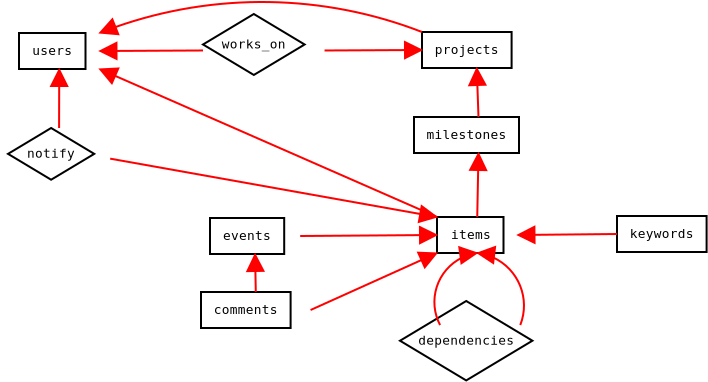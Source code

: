 <?xml version="1.0"?>
<diagram xmlns:dia="http://www.lysator.liu.se/~alla/dia/">
  <diagramdata>
    <attribute name="background">
      <color val="#ffffff"/>
    </attribute>
    <attribute name="paper">
      <composite type="paper">
        <attribute name="name">
          <string>#A4#</string>
        </attribute>
        <attribute name="tmargin">
          <real val="2.822"/>
        </attribute>
        <attribute name="bmargin">
          <real val="2.822"/>
        </attribute>
        <attribute name="lmargin">
          <real val="2.822"/>
        </attribute>
        <attribute name="rmargin">
          <real val="2.822"/>
        </attribute>
        <attribute name="is_portrait">
          <boolean val="true"/>
        </attribute>
        <attribute name="scaling">
          <real val="1"/>
        </attribute>
        <attribute name="fitto">
          <boolean val="false"/>
        </attribute>
      </composite>
    </attribute>
  </diagramdata>
  <layer name="Background" visible="true">
    <object type="ER - Entity" version="0" id="O0">
      <attribute name="obj_pos">
        <point val="24.35,11.15"/>
      </attribute>
      <attribute name="obj_bb">
        <rectangle val="24.3,11.1;28.424,13"/>
      </attribute>
      <attribute name="elem_corner">
        <point val="24.35,11.15"/>
      </attribute>
      <attribute name="elem_width">
        <real val="4.024"/>
      </attribute>
      <attribute name="elem_height">
        <real val="1.8"/>
      </attribute>
      <attribute name="border_width">
        <real val="0.1"/>
      </attribute>
      <attribute name="border_color">
        <color val="#000000"/>
      </attribute>
      <attribute name="inner_color">
        <color val="#ffffff"/>
      </attribute>
      <attribute name="name">
        <string>#items#</string>
      </attribute>
      <attribute name="weak">
        <boolean val="false"/>
      </attribute>
    </object>
    <object type="ER - Entity" version="0" id="O1">
      <attribute name="obj_pos">
        <point val="3.45,1.95"/>
      </attribute>
      <attribute name="obj_bb">
        <rectangle val="3.4,1.9;7.524,3.8"/>
      </attribute>
      <attribute name="elem_corner">
        <point val="3.45,1.95"/>
      </attribute>
      <attribute name="elem_width">
        <real val="4.024"/>
      </attribute>
      <attribute name="elem_height">
        <real val="1.8"/>
      </attribute>
      <attribute name="border_width">
        <real val="0.1"/>
      </attribute>
      <attribute name="border_color">
        <color val="#000000"/>
      </attribute>
      <attribute name="inner_color">
        <color val="#ffffff"/>
      </attribute>
      <attribute name="name">
        <string>#users#</string>
      </attribute>
      <attribute name="weak">
        <boolean val="false"/>
      </attribute>
    </object>
    <object type="ER - Entity" version="0" id="O2">
      <attribute name="obj_pos">
        <point val="23.6,1.9"/>
      </attribute>
      <attribute name="obj_bb">
        <rectangle val="23.55,1.85;29.128,3.75"/>
      </attribute>
      <attribute name="elem_corner">
        <point val="23.6,1.9"/>
      </attribute>
      <attribute name="elem_width">
        <real val="5.478"/>
      </attribute>
      <attribute name="elem_height">
        <real val="1.8"/>
      </attribute>
      <attribute name="border_width">
        <real val="0.1"/>
      </attribute>
      <attribute name="border_color">
        <color val="#000000"/>
      </attribute>
      <attribute name="inner_color">
        <color val="#ffffff"/>
      </attribute>
      <attribute name="name">
        <string>#projects#</string>
      </attribute>
      <attribute name="weak">
        <boolean val="false"/>
      </attribute>
    </object>
    <object type="ER - Entity" version="0" id="O3">
      <attribute name="obj_pos">
        <point val="23.2,6.15"/>
      </attribute>
      <attribute name="obj_bb">
        <rectangle val="23.15,6.1;29.698,8"/>
      </attribute>
      <attribute name="elem_corner">
        <point val="23.2,6.15"/>
      </attribute>
      <attribute name="elem_width">
        <real val="6.448"/>
      </attribute>
      <attribute name="elem_height">
        <real val="1.8"/>
      </attribute>
      <attribute name="border_width">
        <real val="0.1"/>
      </attribute>
      <attribute name="border_color">
        <color val="#000000"/>
      </attribute>
      <attribute name="inner_color">
        <color val="#ffffff"/>
      </attribute>
      <attribute name="name">
        <string>#milestones#</string>
      </attribute>
      <attribute name="weak">
        <boolean val="false"/>
      </attribute>
    </object>
    <object type="ER - Entity" version="0" id="O4">
      <attribute name="obj_pos">
        <point val="33.35,11.1"/>
      </attribute>
      <attribute name="obj_bb">
        <rectangle val="33.3,11.05;38.878,12.95"/>
      </attribute>
      <attribute name="elem_corner">
        <point val="33.35,11.1"/>
      </attribute>
      <attribute name="elem_width">
        <real val="5.478"/>
      </attribute>
      <attribute name="elem_height">
        <real val="1.8"/>
      </attribute>
      <attribute name="border_width">
        <real val="0.1"/>
      </attribute>
      <attribute name="border_color">
        <color val="#000000"/>
      </attribute>
      <attribute name="inner_color">
        <color val="#ffffff"/>
      </attribute>
      <attribute name="name">
        <string>#keywords#</string>
      </attribute>
      <attribute name="weak">
        <boolean val="false"/>
      </attribute>
    </object>
    <object type="ER - Entity" version="0" id="O5">
      <attribute name="obj_pos">
        <point val="13,11.2"/>
      </attribute>
      <attribute name="obj_bb">
        <rectangle val="12.95,11.15;17.559,13.05"/>
      </attribute>
      <attribute name="elem_corner">
        <point val="13,11.2"/>
      </attribute>
      <attribute name="elem_width">
        <real val="4.509"/>
      </attribute>
      <attribute name="elem_height">
        <real val="1.8"/>
      </attribute>
      <attribute name="border_width">
        <real val="0.1"/>
      </attribute>
      <attribute name="border_color">
        <color val="#000000"/>
      </attribute>
      <attribute name="inner_color">
        <color val="#ffffff"/>
      </attribute>
      <attribute name="name">
        <string>#events#</string>
      </attribute>
      <attribute name="weak">
        <boolean val="false"/>
      </attribute>
    </object>
    <object type="ER - Entity" version="0" id="O6">
      <attribute name="obj_pos">
        <point val="12.55,14.9"/>
      </attribute>
      <attribute name="obj_bb">
        <rectangle val="12.5,14.85;18.078,16.75"/>
      </attribute>
      <attribute name="elem_corner">
        <point val="12.55,14.9"/>
      </attribute>
      <attribute name="elem_width">
        <real val="5.478"/>
      </attribute>
      <attribute name="elem_height">
        <real val="1.8"/>
      </attribute>
      <attribute name="border_width">
        <real val="0.1"/>
      </attribute>
      <attribute name="border_color">
        <color val="#000000"/>
      </attribute>
      <attribute name="inner_color">
        <color val="#ffffff"/>
      </attribute>
      <attribute name="name">
        <string>#comments#</string>
      </attribute>
      <attribute name="weak">
        <boolean val="false"/>
      </attribute>
    </object>
    <object type="ER - Relationship" version="0" id="O7">
      <attribute name="obj_pos">
        <point val="22.5,15.35"/>
      </attribute>
      <attribute name="obj_bb">
        <rectangle val="22.15,15.3;30.868,20.211"/>
      </attribute>
      <attribute name="elem_corner">
        <point val="22.5,15.35"/>
      </attribute>
      <attribute name="elem_width">
        <real val="8.018"/>
      </attribute>
      <attribute name="elem_height">
        <real val="4.811"/>
      </attribute>
      <attribute name="border_width">
        <real val="0.1"/>
      </attribute>
      <attribute name="border_color">
        <color val="#000000"/>
      </attribute>
      <attribute name="inner_color">
        <color val="#ffffff"/>
      </attribute>
      <attribute name="name">
        <string>#dependencies#</string>
      </attribute>
      <attribute name="left_card">
        <string>##</string>
      </attribute>
      <attribute name="right_card">
        <string>##</string>
      </attribute>
      <attribute name="identifying">
        <boolean val="false"/>
      </attribute>
      <attribute name="rotated">
        <boolean val="false"/>
      </attribute>
    </object>
    <object type="ER - Relationship" version="0" id="O8">
      <attribute name="obj_pos">
        <point val="12.65,1"/>
      </attribute>
      <attribute name="obj_bb">
        <rectangle val="12.3,0.95;19.078,4.697"/>
      </attribute>
      <attribute name="elem_corner">
        <point val="12.65,1"/>
      </attribute>
      <attribute name="elem_width">
        <real val="6.078"/>
      </attribute>
      <attribute name="elem_height">
        <real val="3.647"/>
      </attribute>
      <attribute name="border_width">
        <real val="0.1"/>
      </attribute>
      <attribute name="border_color">
        <color val="#000000"/>
      </attribute>
      <attribute name="inner_color">
        <color val="#ffffff"/>
      </attribute>
      <attribute name="name">
        <string>#works_on#</string>
      </attribute>
      <attribute name="left_card">
        <string>##</string>
      </attribute>
      <attribute name="right_card">
        <string>##</string>
      </attribute>
      <attribute name="identifying">
        <boolean val="false"/>
      </attribute>
      <attribute name="rotated">
        <boolean val="false"/>
      </attribute>
    </object>
    <object type="Standard - Line" version="0" id="O9">
      <attribute name="obj_pos">
        <point val="33.35,12"/>
      </attribute>
      <attribute name="obj_bb">
        <rectangle val="27.524,11.15;34.2,12.9"/>
      </attribute>
      <attribute name="conn_endpoints">
        <point val="33.35,12"/>
        <point val="28.374,12.05"/>
      </attribute>
      <attribute name="numcp">
        <int val="1"/>
      </attribute>
      <attribute name="line_color">
        <color val="#ff0000"/>
      </attribute>
      <attribute name="end_arrow">
        <enum val="3"/>
      </attribute>
      <attribute name="end_arrow_length">
        <real val="0.8"/>
      </attribute>
      <attribute name="end_arrow_width">
        <real val="0.8"/>
      </attribute>
      <connections>
        <connection handle="0" to="O4" connection="3"/>
        <connection handle="1" to="O0" connection="4"/>
      </connections>
    </object>
    <object type="Standard - Line" version="0" id="O10">
      <attribute name="obj_pos">
        <point val="26.362,11.15"/>
      </attribute>
      <attribute name="obj_bb">
        <rectangle val="25.512,7.1;27.274,12"/>
      </attribute>
      <attribute name="conn_endpoints">
        <point val="26.362,11.15"/>
        <point val="26.424,7.95"/>
      </attribute>
      <attribute name="numcp">
        <int val="1"/>
      </attribute>
      <attribute name="line_color">
        <color val="#ff0000"/>
      </attribute>
      <attribute name="end_arrow">
        <enum val="3"/>
      </attribute>
      <attribute name="end_arrow_length">
        <real val="0.8"/>
      </attribute>
      <attribute name="end_arrow_width">
        <real val="0.8"/>
      </attribute>
      <connections>
        <connection handle="0" to="O0" connection="1"/>
        <connection handle="1" to="O3" connection="6"/>
      </connections>
    </object>
    <object type="Standard - Line" version="0" id="O11">
      <attribute name="obj_pos">
        <point val="26.424,6.15"/>
      </attribute>
      <attribute name="obj_bb">
        <rectangle val="25.489,2.85;27.274,7"/>
      </attribute>
      <attribute name="conn_endpoints">
        <point val="26.424,6.15"/>
        <point val="26.339,3.7"/>
      </attribute>
      <attribute name="numcp">
        <int val="1"/>
      </attribute>
      <attribute name="line_color">
        <color val="#ff0000"/>
      </attribute>
      <attribute name="end_arrow">
        <enum val="3"/>
      </attribute>
      <attribute name="end_arrow_length">
        <real val="0.8"/>
      </attribute>
      <attribute name="end_arrow_width">
        <real val="0.8"/>
      </attribute>
      <connections>
        <connection handle="0" to="O3" connection="1"/>
        <connection handle="1" to="O2" connection="6"/>
      </connections>
    </object>
    <object type="Standard - Arc" version="0" id="O12">
      <attribute name="obj_pos">
        <point val="24.504,16.553"/>
      </attribute>
      <attribute name="obj_bb">
        <rectangle val="23.37,12.1;27.212,17.403"/>
      </attribute>
      <attribute name="conn_endpoints">
        <point val="24.504,16.553"/>
        <point val="26.362,12.95"/>
      </attribute>
      <attribute name="arc_color">
        <color val="#ff0000"/>
      </attribute>
      <attribute name="curve_distance">
        <real val="-1.056"/>
      </attribute>
      <attribute name="end_arrow">
        <enum val="3"/>
      </attribute>
      <attribute name="end_arrow_length">
        <real val="0.8"/>
      </attribute>
      <attribute name="end_arrow_width">
        <real val="0.8"/>
      </attribute>
      <connections>
        <connection handle="0" to="O7" connection="1"/>
        <connection handle="1" to="O0" connection="6"/>
      </connections>
    </object>
    <object type="Standard - Arc" version="0" id="O13">
      <attribute name="obj_pos">
        <point val="28.513,16.553"/>
      </attribute>
      <attribute name="obj_bb">
        <rectangle val="25.512,12.1;29.549,17.403"/>
      </attribute>
      <attribute name="conn_endpoints">
        <point val="28.513,16.553"/>
        <point val="26.362,12.95"/>
      </attribute>
      <attribute name="arc_color">
        <color val="#ff0000"/>
      </attribute>
      <attribute name="curve_distance">
        <real val="1.033"/>
      </attribute>
      <attribute name="end_arrow">
        <enum val="3"/>
      </attribute>
      <attribute name="end_arrow_length">
        <real val="0.8"/>
      </attribute>
      <attribute name="end_arrow_width">
        <real val="0.8"/>
      </attribute>
      <connections>
        <connection handle="0" to="O7" connection="3"/>
        <connection handle="1" to="O0" connection="6"/>
      </connections>
    </object>
    <object type="Standard - Line" version="0" id="O14">
      <attribute name="obj_pos">
        <point val="18.728,2.824"/>
      </attribute>
      <attribute name="obj_bb">
        <rectangle val="17.878,1.95;24.45,3.674"/>
      </attribute>
      <attribute name="conn_endpoints">
        <point val="18.728,2.824"/>
        <point val="23.6,2.8"/>
      </attribute>
      <attribute name="numcp">
        <int val="1"/>
      </attribute>
      <attribute name="line_color">
        <color val="#ff0000"/>
      </attribute>
      <attribute name="end_arrow">
        <enum val="3"/>
      </attribute>
      <attribute name="end_arrow_length">
        <real val="0.8"/>
      </attribute>
      <attribute name="end_arrow_width">
        <real val="0.8"/>
      </attribute>
      <connections>
        <connection handle="0" to="O8" connection="4"/>
        <connection handle="1" to="O2" connection="3"/>
      </connections>
    </object>
    <object type="Standard - Line" version="0" id="O15">
      <attribute name="obj_pos">
        <point val="12.65,2.824"/>
      </attribute>
      <attribute name="obj_bb">
        <rectangle val="6.624,1.974;13.5,3.7"/>
      </attribute>
      <attribute name="conn_endpoints">
        <point val="12.65,2.824"/>
        <point val="7.474,2.85"/>
      </attribute>
      <attribute name="numcp">
        <int val="1"/>
      </attribute>
      <attribute name="line_color">
        <color val="#ff0000"/>
      </attribute>
      <attribute name="end_arrow">
        <enum val="3"/>
      </attribute>
      <attribute name="end_arrow_length">
        <real val="0.8"/>
      </attribute>
      <attribute name="end_arrow_width">
        <real val="0.8"/>
      </attribute>
      <connections>
        <connection handle="0" to="O8" connection="0"/>
        <connection handle="1" to="O1" connection="4"/>
      </connections>
    </object>
    <object type="Standard - Line" version="0" id="O16">
      <attribute name="obj_pos">
        <point val="24.35,11.15"/>
      </attribute>
      <attribute name="obj_bb">
        <rectangle val="6.624,2.9;25.2,12"/>
      </attribute>
      <attribute name="conn_endpoints">
        <point val="24.35,11.15"/>
        <point val="7.474,3.75"/>
      </attribute>
      <attribute name="numcp">
        <int val="1"/>
      </attribute>
      <attribute name="line_color">
        <color val="#ff0000"/>
      </attribute>
      <attribute name="end_arrow">
        <enum val="3"/>
      </attribute>
      <attribute name="end_arrow_length">
        <real val="0.8"/>
      </attribute>
      <attribute name="end_arrow_width">
        <real val="0.8"/>
      </attribute>
      <connections>
        <connection handle="0" to="O0" connection="0"/>
        <connection handle="1" to="O1" connection="7"/>
      </connections>
    </object>
    <object type="Standard - Line" version="0" id="O17">
      <attribute name="obj_pos">
        <point val="17.509,12.1"/>
      </attribute>
      <attribute name="obj_bb">
        <rectangle val="16.659,11.2;25.2,12.95"/>
      </attribute>
      <attribute name="conn_endpoints">
        <point val="17.509,12.1"/>
        <point val="24.35,12.05"/>
      </attribute>
      <attribute name="numcp">
        <int val="1"/>
      </attribute>
      <attribute name="line_color">
        <color val="#ff0000"/>
      </attribute>
      <attribute name="end_arrow">
        <enum val="3"/>
      </attribute>
      <attribute name="end_arrow_length">
        <real val="0.8"/>
      </attribute>
      <attribute name="end_arrow_width">
        <real val="0.8"/>
      </attribute>
      <connections>
        <connection handle="0" to="O5" connection="4"/>
        <connection handle="1" to="O0" connection="3"/>
      </connections>
    </object>
    <object type="Standard - Line" version="0" id="O18">
      <attribute name="obj_pos">
        <point val="15.289,14.9"/>
      </attribute>
      <attribute name="obj_bb">
        <rectangle val="14.404,12.15;16.139,15.75"/>
      </attribute>
      <attribute name="conn_endpoints">
        <point val="15.289,14.9"/>
        <point val="15.254,13"/>
      </attribute>
      <attribute name="numcp">
        <int val="1"/>
      </attribute>
      <attribute name="line_color">
        <color val="#ff0000"/>
      </attribute>
      <attribute name="end_arrow">
        <enum val="3"/>
      </attribute>
      <attribute name="end_arrow_length">
        <real val="0.8"/>
      </attribute>
      <attribute name="end_arrow_width">
        <real val="0.8"/>
      </attribute>
      <connections>
        <connection handle="0" to="O6" connection="1"/>
        <connection handle="1" to="O5" connection="6"/>
      </connections>
    </object>
    <object type="Standard - Line" version="0" id="O19">
      <attribute name="obj_pos">
        <point val="18.028,15.8"/>
      </attribute>
      <attribute name="obj_bb">
        <rectangle val="17.178,12.1;25.2,16.65"/>
      </attribute>
      <attribute name="conn_endpoints">
        <point val="18.028,15.8"/>
        <point val="24.35,12.95"/>
      </attribute>
      <attribute name="numcp">
        <int val="1"/>
      </attribute>
      <attribute name="line_color">
        <color val="#ff0000"/>
      </attribute>
      <attribute name="end_arrow">
        <enum val="3"/>
      </attribute>
      <attribute name="end_arrow_length">
        <real val="0.8"/>
      </attribute>
      <attribute name="end_arrow_width">
        <real val="0.8"/>
      </attribute>
      <connections>
        <connection handle="0" to="O6" connection="4"/>
        <connection handle="1" to="O0" connection="5"/>
      </connections>
    </object>
    <object type="Standard - Arc" version="0" id="O20">
      <attribute name="obj_pos">
        <point val="23.6,1.9"/>
      </attribute>
      <attribute name="obj_bb">
        <rectangle val="6.624,-0.45;24.45,2.8"/>
      </attribute>
      <attribute name="conn_endpoints">
        <point val="23.6,1.9"/>
        <point val="7.474,1.95"/>
      </attribute>
      <attribute name="arc_color">
        <color val="#ff0000"/>
      </attribute>
      <attribute name="curve_distance">
        <real val="1.525"/>
      </attribute>
      <attribute name="end_arrow">
        <enum val="3"/>
      </attribute>
      <attribute name="end_arrow_length">
        <real val="0.8"/>
      </attribute>
      <attribute name="end_arrow_width">
        <real val="0.8"/>
      </attribute>
      <connections>
        <connection handle="0" to="O2" connection="0"/>
        <connection handle="1" to="O1" connection="2"/>
      </connections>
    </object>
    <object type="ER - Relationship" version="0" id="O21">
      <attribute name="obj_pos">
        <point val="2.9,6.7"/>
      </attribute>
      <attribute name="obj_bb">
        <rectangle val="2.55,6.65;8.359,9.815"/>
      </attribute>
      <attribute name="elem_corner">
        <point val="2.9,6.7"/>
      </attribute>
      <attribute name="elem_width">
        <real val="5.109"/>
      </attribute>
      <attribute name="elem_height">
        <real val="3.065"/>
      </attribute>
      <attribute name="border_width">
        <real val="0.1"/>
      </attribute>
      <attribute name="border_color">
        <color val="#000000"/>
      </attribute>
      <attribute name="inner_color">
        <color val="#ffffff"/>
      </attribute>
      <attribute name="name">
        <string>#notify#</string>
      </attribute>
      <attribute name="left_card">
        <string>##</string>
      </attribute>
      <attribute name="right_card">
        <string>##</string>
      </attribute>
      <attribute name="identifying">
        <boolean val="false"/>
      </attribute>
      <attribute name="rotated">
        <boolean val="false"/>
      </attribute>
    </object>
    <object type="Standard - Line" version="0" id="O22">
      <attribute name="obj_pos">
        <point val="5.454,6.7"/>
      </attribute>
      <attribute name="obj_bb">
        <rectangle val="4.604,2.9;6.312,7.55"/>
      </attribute>
      <attribute name="conn_endpoints">
        <point val="5.454,6.7"/>
        <point val="5.462,3.75"/>
      </attribute>
      <attribute name="numcp">
        <int val="1"/>
      </attribute>
      <attribute name="line_color">
        <color val="#ff0000"/>
      </attribute>
      <attribute name="end_arrow">
        <enum val="3"/>
      </attribute>
      <attribute name="end_arrow_length">
        <real val="0.8"/>
      </attribute>
      <attribute name="end_arrow_width">
        <real val="0.8"/>
      </attribute>
      <connections>
        <connection handle="0" to="O21" connection="2"/>
        <connection handle="1" to="O1" connection="6"/>
      </connections>
    </object>
    <object type="Standard - Line" version="0" id="O23">
      <attribute name="obj_pos">
        <point val="8.009,8.233"/>
      </attribute>
      <attribute name="obj_bb">
        <rectangle val="7.159,7.383;25.2,12"/>
      </attribute>
      <attribute name="conn_endpoints">
        <point val="8.009,8.233"/>
        <point val="24.35,11.15"/>
      </attribute>
      <attribute name="numcp">
        <int val="1"/>
      </attribute>
      <attribute name="line_color">
        <color val="#ff0000"/>
      </attribute>
      <attribute name="end_arrow">
        <enum val="3"/>
      </attribute>
      <attribute name="end_arrow_length">
        <real val="0.8"/>
      </attribute>
      <attribute name="end_arrow_width">
        <real val="0.8"/>
      </attribute>
      <connections>
        <connection handle="0" to="O21" connection="4"/>
        <connection handle="1" to="O0" connection="0"/>
      </connections>
    </object>
  </layer>
</diagram>
